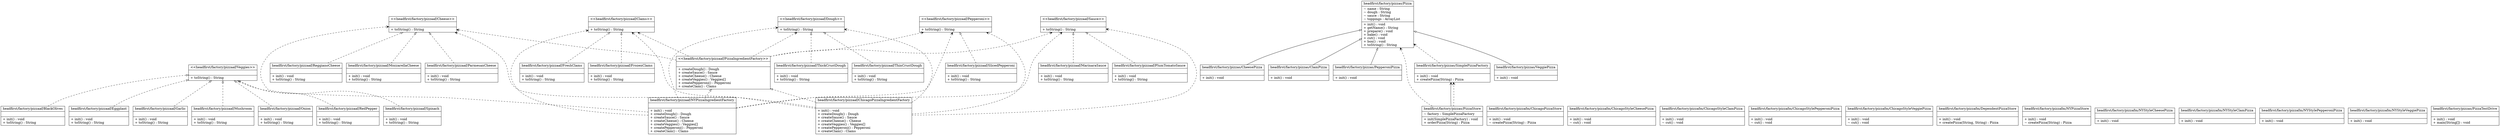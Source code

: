 digraph "Test_UML"{
	rankdir = BT
	"headfirst/factory/pizzaaf/BlackOlives" [
	shape = "record",
	label = "{headfirst/factory/pizzaaf/BlackOlives||+ init() : void\l+ toString() : String\l}"
];
	"headfirst/factory/pizzaaf/Cheese" [
	shape = "record",
	label = "{\<\<headfirst/factory/pizzaaf/Cheese\>\>||+ toString() : String\l}"
];
	"headfirst/factory/pizzas/CheesePizza" [
	shape = "record",
	label = "{headfirst/factory/pizzas/CheesePizza||+ init() : void\l}"
];
	"headfirst/factory/pizzaaf/ChicagoPizzaIngredientFactory" [
	shape = "record",
	label = "{headfirst/factory/pizzaaf/ChicagoPizzaIngredientFactory||+ init() : void\l+ createDough() : Dough\l+ createSauce() : Sauce\l+ createCheese() : Cheese\l+ createVeggies() : Veggies[]\l+ createPepperoni() : Pepperoni\l+ createClam() : Clams\l}"
];
	"headfirst/factory/pizzafm/ChicagoPizzaStore" [
	shape = "record",
	label = "{headfirst/factory/pizzafm/ChicagoPizzaStore||+ init() : void\l~ createPizza(String) : Pizza\l}"
];
	"headfirst/factory/pizzafm/ChicagoStyleCheesePizza" [
	shape = "record",
	label = "{headfirst/factory/pizzafm/ChicagoStyleCheesePizza||+ init() : void\l~ cut() : void\l}"
];
	"headfirst/factory/pizzafm/ChicagoStyleClamPizza" [
	shape = "record",
	label = "{headfirst/factory/pizzafm/ChicagoStyleClamPizza||+ init() : void\l~ cut() : void\l}"
];
	"headfirst/factory/pizzafm/ChicagoStylePepperoniPizza" [
	shape = "record",
	label = "{headfirst/factory/pizzafm/ChicagoStylePepperoniPizza||+ init() : void\l~ cut() : void\l}"
];
	"headfirst/factory/pizzafm/ChicagoStyleVeggiePizza" [
	shape = "record",
	label = "{headfirst/factory/pizzafm/ChicagoStyleVeggiePizza||+ init() : void\l~ cut() : void\l}"
];
	"headfirst/factory/pizzas/ClamPizza" [
	shape = "record",
	label = "{headfirst/factory/pizzas/ClamPizza||+ init() : void\l}"
];
	"headfirst/factory/pizzaaf/Clams" [
	shape = "record",
	label = "{\<\<headfirst/factory/pizzaaf/Clams\>\>||+ toString() : String\l}"
];
	"headfirst/factory/pizzafm/DependentPizzaStore" [
	shape = "record",
	label = "{headfirst/factory/pizzafm/DependentPizzaStore||+ init() : void\l+ createPizza(String, String) : Pizza\l}"
];
	"headfirst/factory/pizzaaf/Dough" [
	shape = "record",
	label = "{\<\<headfirst/factory/pizzaaf/Dough\>\>||+ toString() : String\l}"
];
	"headfirst/factory/pizzaaf/Eggplant" [
	shape = "record",
	label = "{headfirst/factory/pizzaaf/Eggplant||+ init() : void\l+ toString() : String\l}"
];
	"headfirst/factory/pizzaaf/FreshClams" [
	shape = "record",
	label = "{headfirst/factory/pizzaaf/FreshClams||+ init() : void\l+ toString() : String\l}"
];
	"headfirst/factory/pizzaaf/FrozenClams" [
	shape = "record",
	label = "{headfirst/factory/pizzaaf/FrozenClams||+ init() : void\l+ toString() : String\l}"
];
	"headfirst/factory/pizzaaf/Garlic" [
	shape = "record",
	label = "{headfirst/factory/pizzaaf/Garlic||+ init() : void\l+ toString() : String\l}"
];
	"headfirst/factory/pizzaaf/MarinaraSauce" [
	shape = "record",
	label = "{headfirst/factory/pizzaaf/MarinaraSauce||+ init() : void\l+ toString() : String\l}"
];
	"headfirst/factory/pizzaaf/MozzarellaCheese" [
	shape = "record",
	label = "{headfirst/factory/pizzaaf/MozzarellaCheese||+ init() : void\l+ toString() : String\l}"
];
	"headfirst/factory/pizzaaf/Mushroom" [
	shape = "record",
	label = "{headfirst/factory/pizzaaf/Mushroom||+ init() : void\l+ toString() : String\l}"
];
	"headfirst/factory/pizzaaf/NYPizzaIngredientFactory" [
	shape = "record",
	label = "{headfirst/factory/pizzaaf/NYPizzaIngredientFactory||+ init() : void\l+ createDough() : Dough\l+ createSauce() : Sauce\l+ createCheese() : Cheese\l+ createVeggies() : Veggies[]\l+ createPepperoni() : Pepperoni\l+ createClam() : Clams\l}"
];
	"headfirst/factory/pizzafm/NYPizzaStore" [
	shape = "record",
	label = "{headfirst/factory/pizzafm/NYPizzaStore||+ init() : void\l~ createPizza(String) : Pizza\l}"
];
	"headfirst/factory/pizzafm/NYStyleCheesePizza" [
	shape = "record",
	label = "{headfirst/factory/pizzafm/NYStyleCheesePizza||+ init() : void\l}"
];
	"headfirst/factory/pizzafm/NYStyleClamPizza" [
	shape = "record",
	label = "{headfirst/factory/pizzafm/NYStyleClamPizza||+ init() : void\l}"
];
	"headfirst/factory/pizzafm/NYStylePepperoniPizza" [
	shape = "record",
	label = "{headfirst/factory/pizzafm/NYStylePepperoniPizza||+ init() : void\l}"
];
	"headfirst/factory/pizzafm/NYStyleVeggiePizza" [
	shape = "record",
	label = "{headfirst/factory/pizzafm/NYStyleVeggiePizza||+ init() : void\l}"
];
	"headfirst/factory/pizzaaf/Onion" [
	shape = "record",
	label = "{headfirst/factory/pizzaaf/Onion||+ init() : void\l+ toString() : String\l}"
];
	"headfirst/factory/pizzaaf/ParmesanCheese" [
	shape = "record",
	label = "{headfirst/factory/pizzaaf/ParmesanCheese||+ init() : void\l+ toString() : String\l}"
];
	"headfirst/factory/pizzaaf/Pepperoni" [
	shape = "record",
	label = "{\<\<headfirst/factory/pizzaaf/Pepperoni\>\>||+ toString() : String\l}"
];
	"headfirst/factory/pizzas/PepperoniPizza" [
	shape = "record",
	label = "{headfirst/factory/pizzas/PepperoniPizza||+ init() : void\l}"
];
	"headfirst/factory/pizzas/Pizza" [
	shape = "record",
	label = "{headfirst/factory/pizzas/Pizza|~ name : String\l~ dough : String\l~ sauce : String\l~ toppings : ArrayList\l|+ init() : void\l+ getName() : String\l+ prepare() : void\l+ bake() : void\l+ cut() : void\l+ box() : void\l+ toString() : String\l}"
];
	"headfirst/factory/pizzaaf/PizzaIngredientFactory" [
	shape = "record",
	label = "{\<\<headfirst/factory/pizzaaf/PizzaIngredientFactory\>\>||+ createDough() : Dough\l+ createSauce() : Sauce\l+ createCheese() : Cheese\l+ createVeggies() : Veggies[]\l+ createPepperoni() : Pepperoni\l+ createClam() : Clams\l}"
];
	"headfirst/factory/pizzas/PizzaStore" [
	shape = "record",
	label = "{headfirst/factory/pizzas/PizzaStore|~ factory : SimplePizzaFactory\l|+ init(SimplePizzaFactory) : void\l+ orderPizza(String) : Pizza\l}"
];
	"headfirst/factory/pizzas/PizzaTestDrive" [
	shape = "record",
	label = "{headfirst/factory/pizzas/PizzaTestDrive||+ init() : void\l+ main(String[]) : void\l}"
];
	"headfirst/factory/pizzaaf/PlumTomatoSauce" [
	shape = "record",
	label = "{headfirst/factory/pizzaaf/PlumTomatoSauce||+ init() : void\l+ toString() : String\l}"
];
	"headfirst/factory/pizzaaf/RedPepper" [
	shape = "record",
	label = "{headfirst/factory/pizzaaf/RedPepper||+ init() : void\l+ toString() : String\l}"
];
	"headfirst/factory/pizzaaf/ReggianoCheese" [
	shape = "record",
	label = "{headfirst/factory/pizzaaf/ReggianoCheese||+ init() : void\l+ toString() : String\l}"
];
	"headfirst/factory/pizzaaf/Sauce" [
	shape = "record",
	label = "{\<\<headfirst/factory/pizzaaf/Sauce\>\>||+ toString() : String\l}"
];
	"headfirst/factory/pizzas/SimplePizzaFactory" [
	shape = "record",
	label = "{headfirst/factory/pizzas/SimplePizzaFactory||+ init() : void\l+ createPizza(String) : Pizza\l}"
];
	"headfirst/factory/pizzaaf/SlicedPepperoni" [
	shape = "record",
	label = "{headfirst/factory/pizzaaf/SlicedPepperoni||+ init() : void\l+ toString() : String\l}"
];
	"headfirst/factory/pizzaaf/Spinach" [
	shape = "record",
	label = "{headfirst/factory/pizzaaf/Spinach||+ init() : void\l+ toString() : String\l}"
];
	"headfirst/factory/pizzaaf/ThickCrustDough" [
	shape = "record",
	label = "{headfirst/factory/pizzaaf/ThickCrustDough||+ init() : void\l+ toString() : String\l}"
];
	"headfirst/factory/pizzaaf/ThinCrustDough" [
	shape = "record",
	label = "{headfirst/factory/pizzaaf/ThinCrustDough||+ init() : void\l+ toString() : String\l}"
];
	"headfirst/factory/pizzas/VeggiePizza" [
	shape = "record",
	label = "{headfirst/factory/pizzas/VeggiePizza||+ init() : void\l}"
];
	"headfirst/factory/pizzaaf/Veggies" [
	shape = "record",
	label = "{\<\<headfirst/factory/pizzaaf/Veggies\>\>||+ toString() : String\l}"
];
"headfirst/factory/pizzaaf/BlackOlives" -> "headfirst/factory/pizzaaf/Veggies" [arrowhead="onormal", style="dashed"];
"headfirst/factory/pizzas/CheesePizza" -> "headfirst/factory/pizzas/Pizza" [arrowhead="onormal", style=""];
"headfirst/factory/pizzaaf/ChicagoPizzaIngredientFactory" -> "headfirst/factory/pizzaaf/Cheese" [arrowhead="vee", style="dashed"];
"headfirst/factory/pizzaaf/ChicagoPizzaIngredientFactory" -> "headfirst/factory/pizzaaf/Clams" [arrowhead="vee", style="dashed"];
"headfirst/factory/pizzaaf/ChicagoPizzaIngredientFactory" -> "headfirst/factory/pizzaaf/Dough" [arrowhead="vee", style="dashed"];
"headfirst/factory/pizzaaf/ChicagoPizzaIngredientFactory" -> "headfirst/factory/pizzaaf/Pepperoni" [arrowhead="vee", style="dashed"];
"headfirst/factory/pizzaaf/ChicagoPizzaIngredientFactory" -> "headfirst/factory/pizzaaf/PizzaIngredientFactory" [arrowhead="onormal", style="dashed"];
"headfirst/factory/pizzaaf/ChicagoPizzaIngredientFactory" -> "headfirst/factory/pizzaaf/Sauce" [arrowhead="vee", style="dashed"];
"headfirst/factory/pizzas/ClamPizza" -> "headfirst/factory/pizzas/Pizza" [arrowhead="onormal", style=""];
"headfirst/factory/pizzaaf/Eggplant" -> "headfirst/factory/pizzaaf/Veggies" [arrowhead="onormal", style="dashed"];
"headfirst/factory/pizzaaf/FreshClams" -> "headfirst/factory/pizzaaf/Clams" [arrowhead="onormal", style="dashed"];
"headfirst/factory/pizzaaf/FrozenClams" -> "headfirst/factory/pizzaaf/Clams" [arrowhead="onormal", style="dashed"];
"headfirst/factory/pizzaaf/Garlic" -> "headfirst/factory/pizzaaf/Veggies" [arrowhead="onormal", style="dashed"];
"headfirst/factory/pizzaaf/MarinaraSauce" -> "headfirst/factory/pizzaaf/Sauce" [arrowhead="onormal", style="dashed"];
"headfirst/factory/pizzaaf/MozzarellaCheese" -> "headfirst/factory/pizzaaf/Cheese" [arrowhead="onormal", style="dashed"];
"headfirst/factory/pizzaaf/Mushroom" -> "headfirst/factory/pizzaaf/Veggies" [arrowhead="onormal", style="dashed"];
"headfirst/factory/pizzaaf/NYPizzaIngredientFactory" -> "headfirst/factory/pizzaaf/Cheese" [arrowhead="vee", style="dashed"];
"headfirst/factory/pizzaaf/NYPizzaIngredientFactory" -> "headfirst/factory/pizzaaf/Clams" [arrowhead="vee", style="dashed"];
"headfirst/factory/pizzaaf/NYPizzaIngredientFactory" -> "headfirst/factory/pizzaaf/Dough" [arrowhead="vee", style="dashed"];
"headfirst/factory/pizzaaf/NYPizzaIngredientFactory" -> "headfirst/factory/pizzaaf/Pepperoni" [arrowhead="vee", style="dashed"];
"headfirst/factory/pizzaaf/NYPizzaIngredientFactory" -> "headfirst/factory/pizzaaf/PizzaIngredientFactory" [arrowhead="onormal", style="dashed"];
"headfirst/factory/pizzaaf/NYPizzaIngredientFactory" -> "headfirst/factory/pizzaaf/Sauce" [arrowhead="vee", style="dashed"];
"headfirst/factory/pizzaaf/Onion" -> "headfirst/factory/pizzaaf/Veggies" [arrowhead="onormal", style="dashed"];
"headfirst/factory/pizzaaf/ParmesanCheese" -> "headfirst/factory/pizzaaf/Cheese" [arrowhead="onormal", style="dashed"];
"headfirst/factory/pizzas/PepperoniPizza" -> "headfirst/factory/pizzas/Pizza" [arrowhead="onormal", style=""];
"headfirst/factory/pizzaaf/PizzaIngredientFactory" -> "headfirst/factory/pizzaaf/Cheese" [arrowhead="vee", style="dashed"];
"headfirst/factory/pizzaaf/PizzaIngredientFactory" -> "headfirst/factory/pizzaaf/Clams" [arrowhead="vee", style="dashed"];
"headfirst/factory/pizzaaf/PizzaIngredientFactory" -> "headfirst/factory/pizzaaf/Dough" [arrowhead="vee", style="dashed"];
"headfirst/factory/pizzaaf/PizzaIngredientFactory" -> "headfirst/factory/pizzaaf/Pepperoni" [arrowhead="vee", style="dashed"];
"headfirst/factory/pizzaaf/PizzaIngredientFactory" -> "headfirst/factory/pizzaaf/Sauce" [arrowhead="vee", style="dashed"];
"headfirst/factory/pizzas/PizzaStore" -> "headfirst/factory/pizzas/Pizza" [arrowhead="vee", style="dashed"];
"headfirst/factory/pizzas/PizzaStore" -> "headfirst/factory/pizzas/SimplePizzaFactory" [arrowhead="vee", style="solid"];
"headfirst/factory/pizzas/PizzaStore" -> "headfirst/factory/pizzas/SimplePizzaFactory" [arrowhead="vee", style="dashed"];
"headfirst/factory/pizzaaf/PlumTomatoSauce" -> "headfirst/factory/pizzaaf/Sauce" [arrowhead="onormal", style="dashed"];
"headfirst/factory/pizzaaf/RedPepper" -> "headfirst/factory/pizzaaf/Veggies" [arrowhead="onormal", style="dashed"];
"headfirst/factory/pizzaaf/ReggianoCheese" -> "headfirst/factory/pizzaaf/Cheese" [arrowhead="onormal", style="dashed"];
"headfirst/factory/pizzas/SimplePizzaFactory" -> "headfirst/factory/pizzas/Pizza" [arrowhead="vee", style="dashed"];
"headfirst/factory/pizzaaf/SlicedPepperoni" -> "headfirst/factory/pizzaaf/Pepperoni" [arrowhead="onormal", style="dashed"];
"headfirst/factory/pizzaaf/Spinach" -> "headfirst/factory/pizzaaf/Veggies" [arrowhead="onormal", style="dashed"];
"headfirst/factory/pizzaaf/ThickCrustDough" -> "headfirst/factory/pizzaaf/Dough" [arrowhead="onormal", style="dashed"];
"headfirst/factory/pizzaaf/ThinCrustDough" -> "headfirst/factory/pizzaaf/Dough" [arrowhead="onormal", style="dashed"];
"headfirst/factory/pizzas/VeggiePizza" -> "headfirst/factory/pizzas/Pizza" [arrowhead="onormal", style=""];

}
